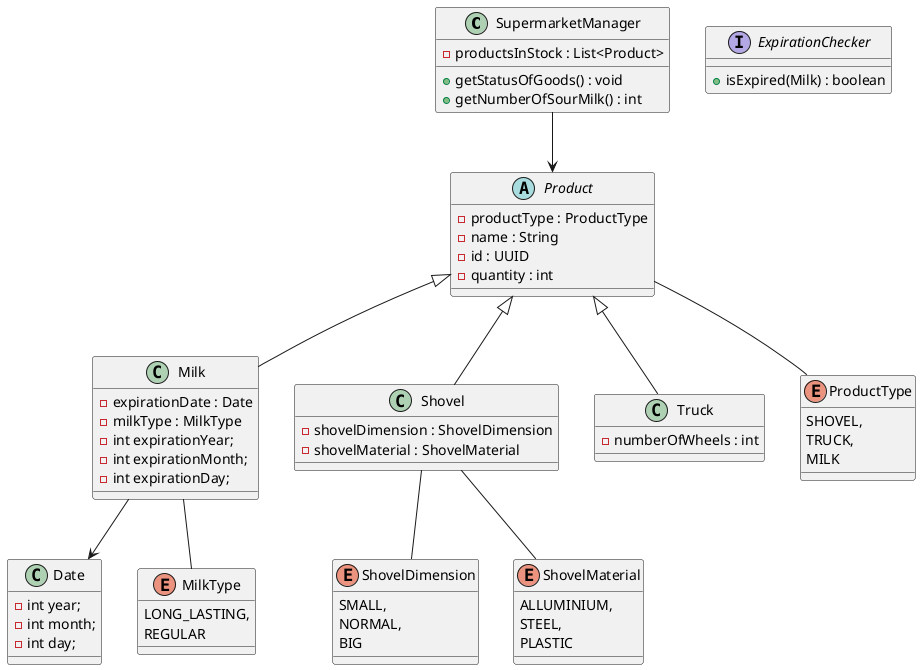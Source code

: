 @startuml

class SupermarketManager{
- productsInStock : List<Product>
+ getStatusOfGoods() : void
+ getNumberOfSourMilk() : int
}

abstract class Product{
- productType : ProductType
- name : String
- id : UUID
- quantity : int
}

class Milk extends Product{
- expirationDate : Date
- milkType : MilkType
- int expirationYear;
- int expirationMonth;
- int expirationDay;

}

class Date {
- int year;
- int month;
- int day;
}

class Shovel extends Product{
- shovelDimension : ShovelDimension
- shovelMaterial : ShovelMaterial
}

class Truck extends Product{
- numberOfWheels : int
}

enum ShovelDimension{
SMALL,
NORMAL,
BIG
}

enum ShovelMaterial{
ALLUMINIUM,
STEEL,
PLASTIC
}

enum MilkType{
LONG_LASTING,
REGULAR
}
interface ExpirationChecker{
+ isExpired(Milk) : boolean
}

enum ProductType{
SHOVEL,
TRUCK,
MILK
}

Product -- ProductType
Milk -- MilkType
Shovel -- ShovelMaterial
Shovel -- ShovelDimension
SupermarketManager --> Product
Milk --> Date
@enduml